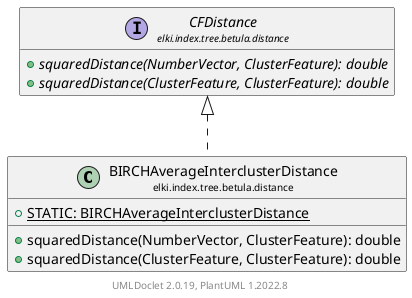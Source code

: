 @startuml
    remove .*\.(Instance|Par|Parameterizer|Factory)$
    set namespaceSeparator none
    hide empty fields
    hide empty methods

    class "<size:14>BIRCHAverageInterclusterDistance\n<size:10>elki.index.tree.betula.distance" as elki.index.tree.betula.distance.BIRCHAverageInterclusterDistance [[BIRCHAverageInterclusterDistance.html]] {
        {static} +STATIC: BIRCHAverageInterclusterDistance
        +squaredDistance(NumberVector, ClusterFeature): double
        +squaredDistance(ClusterFeature, ClusterFeature): double
    }

    interface "<size:14>CFDistance\n<size:10>elki.index.tree.betula.distance" as elki.index.tree.betula.distance.CFDistance [[CFDistance.html]] {
        {abstract} +squaredDistance(NumberVector, ClusterFeature): double
        {abstract} +squaredDistance(ClusterFeature, ClusterFeature): double
    }
    class "<size:14>BIRCHAverageInterclusterDistance.Par\n<size:10>elki.index.tree.betula.distance" as elki.index.tree.betula.distance.BIRCHAverageInterclusterDistance.Par [[BIRCHAverageInterclusterDistance.Par.html]]

    elki.index.tree.betula.distance.CFDistance <|.. elki.index.tree.betula.distance.BIRCHAverageInterclusterDistance
    elki.index.tree.betula.distance.BIRCHAverageInterclusterDistance +-- elki.index.tree.betula.distance.BIRCHAverageInterclusterDistance.Par

    center footer UMLDoclet 2.0.19, PlantUML 1.2022.8
@enduml
